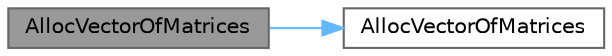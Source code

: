 digraph "AllocVectorOfMatrices"
{
 // LATEX_PDF_SIZE
  bgcolor="transparent";
  edge [fontname=Helvetica,fontsize=10,labelfontname=Helvetica,labelfontsize=10];
  node [fontname=Helvetica,fontsize=10,shape=box,height=0.2,width=0.4];
  rankdir="LR";
  Node1 [id="Node000001",label="AllocVectorOfMatrices",height=0.2,width=0.4,color="gray40", fillcolor="grey60", style="filled", fontcolor="black",tooltip=" "];
  Node1 -> Node2 [id="edge1_Node000001_Node000002",color="steelblue1",style="solid",tooltip=" "];
  Node2 [id="Node000002",label="AllocVectorOfMatrices",height=0.2,width=0.4,color="grey40", fillcolor="white", style="filled",URL="$group__Containers.html#gafd7de2a58812c9c1182a3fb1707ff5ce",tooltip="Allocate a vector of matrices with varying row count, and initialize with some value."];
}
